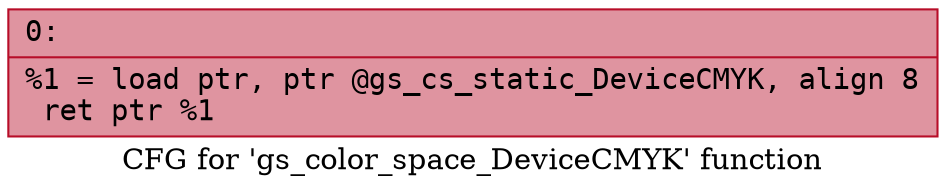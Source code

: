 digraph "CFG for 'gs_color_space_DeviceCMYK' function" {
	label="CFG for 'gs_color_space_DeviceCMYK' function";

	Node0x60000256cff0 [shape=record,color="#b70d28ff", style=filled, fillcolor="#b70d2870" fontname="Courier",label="{0:\l|  %1 = load ptr, ptr @gs_cs_static_DeviceCMYK, align 8\l  ret ptr %1\l}"];
}
